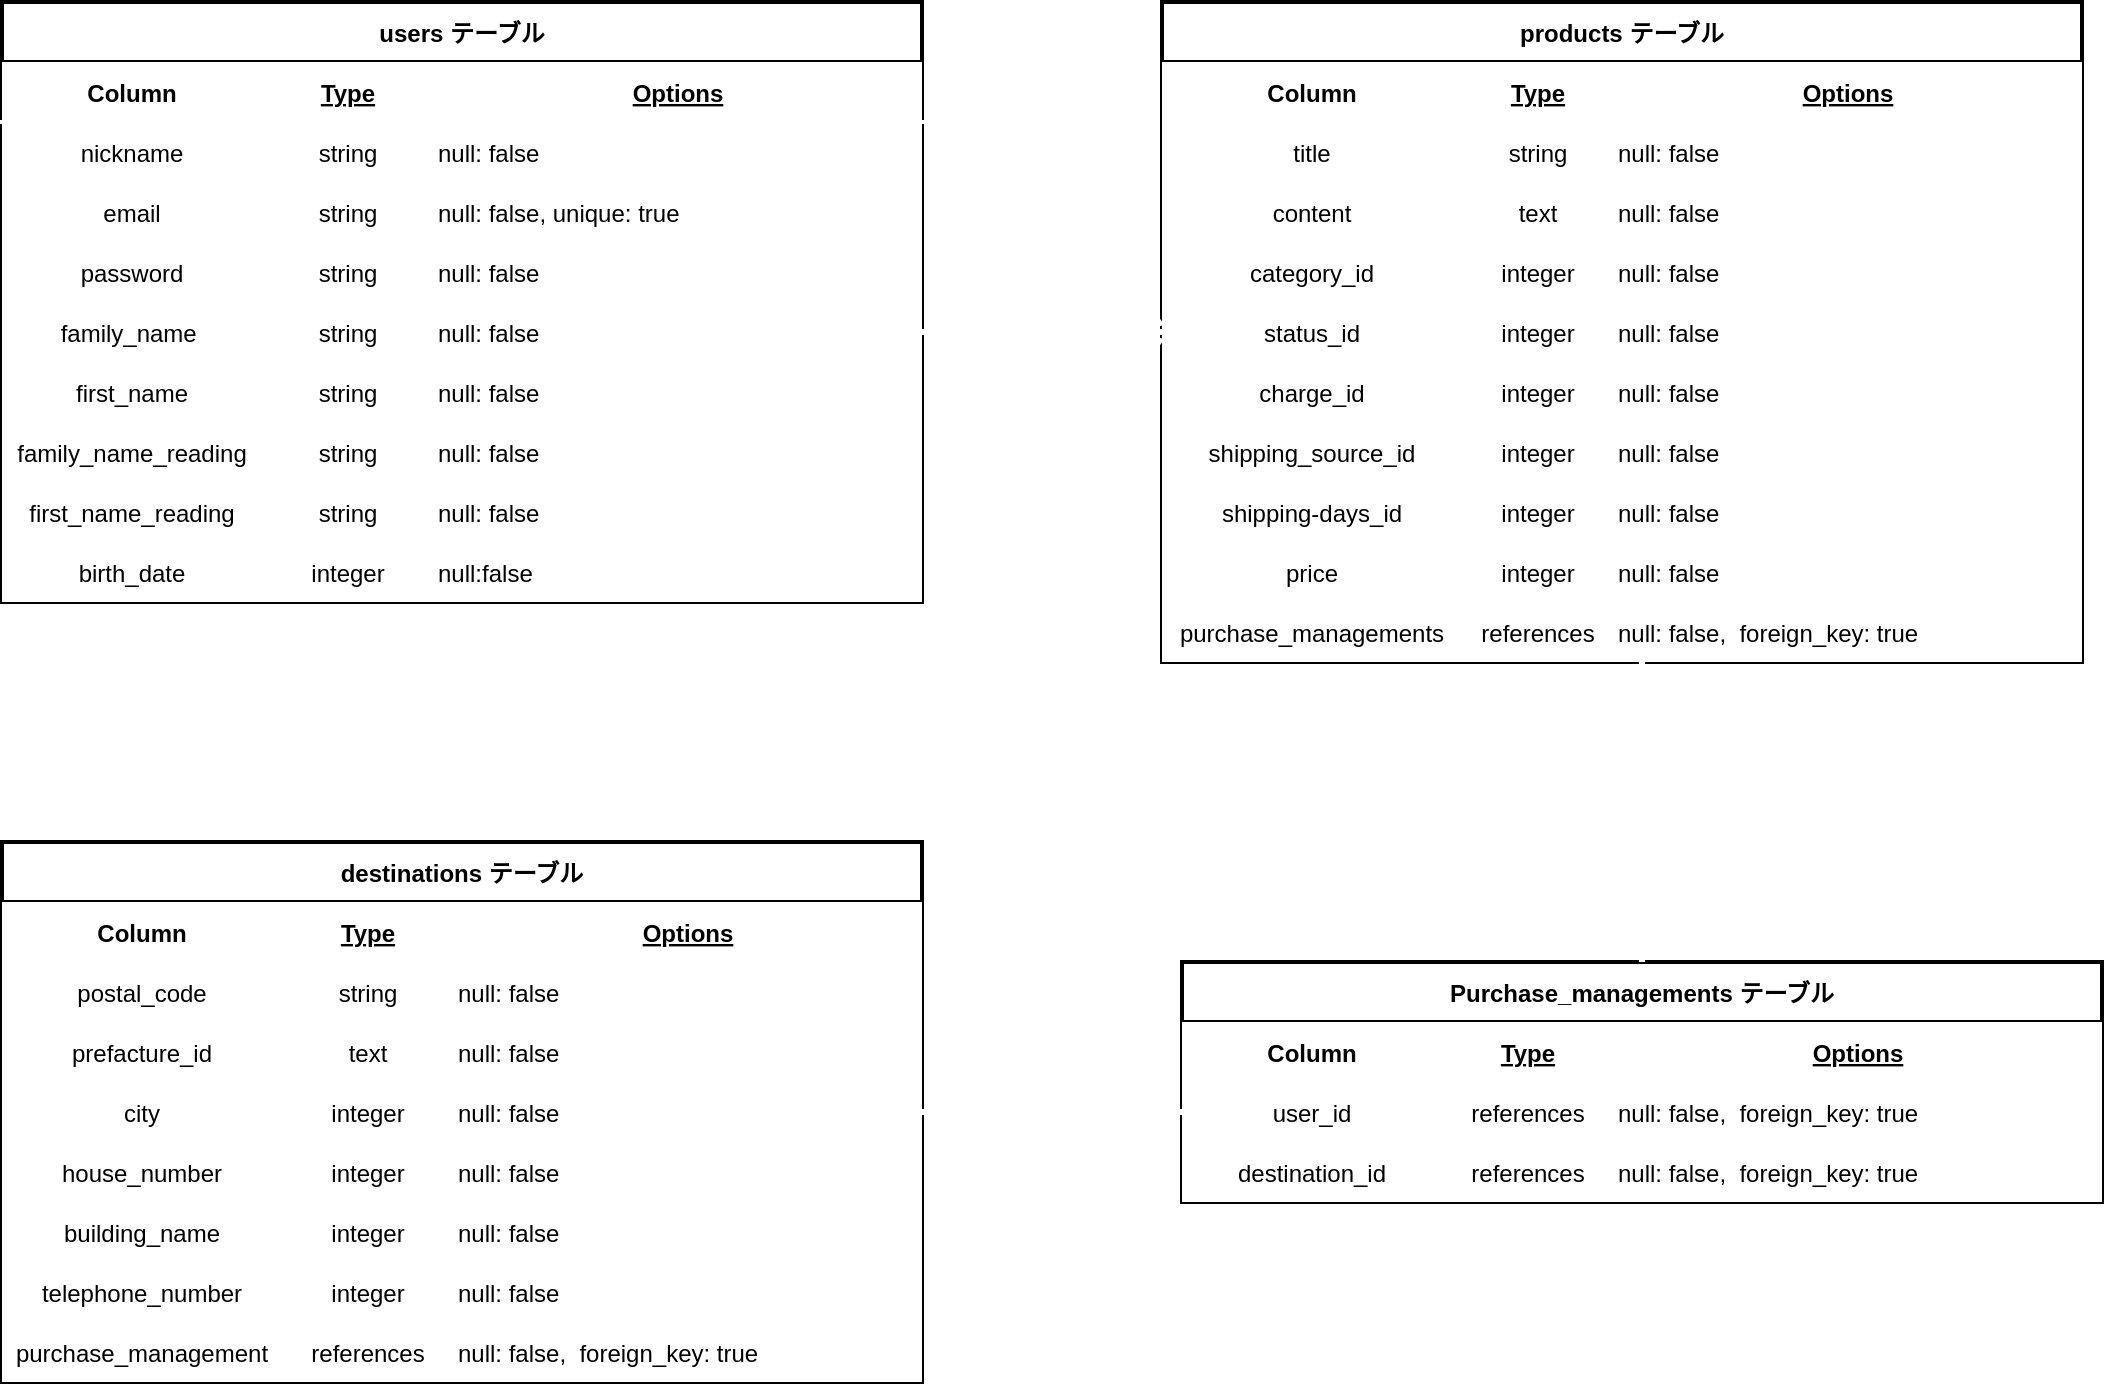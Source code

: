 <mxfile>
    <diagram id="tLEwSPBX2XLxRTHrnTl1" name="ページ1">
        <mxGraphModel dx="640" dy="527" grid="1" gridSize="10" guides="1" tooltips="1" connect="1" arrows="1" fold="1" page="1" pageScale="1" pageWidth="827" pageHeight="1169" math="0" shadow="0">
            <root>
                <mxCell id="0"/>
                <mxCell id="1" parent="0"/>
                <mxCell id="2" value="users テーブル" style="shape=table;startSize=30;container=1;collapsible=1;childLayout=tableLayout;fixedRows=1;rowLines=0;fontStyle=1;align=center;resizeLast=1;strokeWidth=2;" parent="1" vertex="1">
                    <mxGeometry x="20" y="40" width="460" height="300" as="geometry">
                        <mxRectangle x="20" y="40" width="120" height="30" as="alternateBounds"/>
                    </mxGeometry>
                </mxCell>
                <mxCell id="3" value="" style="shape=partialRectangle;collapsible=0;dropTarget=0;pointerEvents=0;top=0;left=0;bottom=1;right=0;points=[[0,0.5],[1,0.5]];portConstraint=eastwest;strokeWidth=2;strokeColor=#FFFFFF;" parent="2" vertex="1">
                    <mxGeometry y="30" width="460" height="30" as="geometry"/>
                </mxCell>
                <mxCell id="4" value="Column" style="shape=partialRectangle;connectable=0;top=0;left=0;bottom=0;right=0;fontStyle=1;overflow=hidden;strokeWidth=2;" parent="3" vertex="1">
                    <mxGeometry width="130" height="30" as="geometry">
                        <mxRectangle width="130" height="30" as="alternateBounds"/>
                    </mxGeometry>
                </mxCell>
                <mxCell id="5" value="Type" style="shape=partialRectangle;connectable=0;top=0;left=0;bottom=0;right=0;align=center;spacingLeft=6;fontStyle=5;overflow=hidden;shadow=0;strokeWidth=2;" parent="3" vertex="1">
                    <mxGeometry x="130" width="80" height="30" as="geometry">
                        <mxRectangle width="80" height="30" as="alternateBounds"/>
                    </mxGeometry>
                </mxCell>
                <mxCell id="24" value="Options" style="shape=partialRectangle;connectable=0;top=0;left=0;bottom=0;right=0;align=center;spacingLeft=6;fontStyle=5;overflow=hidden;strokeWidth=2;strokeColor=default;perimeterSpacing=2;" parent="3" vertex="1">
                    <mxGeometry x="210" width="250" height="30" as="geometry">
                        <mxRectangle width="250" height="30" as="alternateBounds"/>
                    </mxGeometry>
                </mxCell>
                <mxCell id="6" value="" style="shape=partialRectangle;collapsible=0;dropTarget=0;pointerEvents=0;top=0;left=0;bottom=0;right=0;points=[[0,0.5],[1,0.5]];portConstraint=eastwest;strokeWidth=2;" parent="2" vertex="1">
                    <mxGeometry y="60" width="460" height="30" as="geometry"/>
                </mxCell>
                <mxCell id="7" value="nickname" style="shape=partialRectangle;connectable=0;top=0;left=0;bottom=0;right=0;editable=1;overflow=hidden;strokeWidth=2;" parent="6" vertex="1">
                    <mxGeometry width="130" height="30" as="geometry">
                        <mxRectangle width="130" height="30" as="alternateBounds"/>
                    </mxGeometry>
                </mxCell>
                <mxCell id="8" value="string" style="shape=partialRectangle;connectable=0;top=0;left=0;bottom=0;right=0;align=center;spacingLeft=6;overflow=hidden;strokeWidth=2;" parent="6" vertex="1">
                    <mxGeometry x="130" width="80" height="30" as="geometry">
                        <mxRectangle width="80" height="30" as="alternateBounds"/>
                    </mxGeometry>
                </mxCell>
                <mxCell id="25" value="null: false" style="shape=partialRectangle;connectable=0;top=0;left=0;bottom=0;right=0;align=left;spacingLeft=6;overflow=hidden;strokeWidth=2;" parent="6" vertex="1">
                    <mxGeometry x="210" width="250" height="30" as="geometry">
                        <mxRectangle width="250" height="30" as="alternateBounds"/>
                    </mxGeometry>
                </mxCell>
                <mxCell id="9" value="" style="shape=partialRectangle;collapsible=0;dropTarget=0;pointerEvents=0;top=0;left=0;bottom=0;right=0;points=[[0,0.5],[1,0.5]];portConstraint=eastwest;strokeWidth=2;" parent="2" vertex="1">
                    <mxGeometry y="90" width="460" height="30" as="geometry"/>
                </mxCell>
                <mxCell id="10" value="email" style="shape=partialRectangle;connectable=0;top=0;left=0;bottom=0;right=0;editable=1;overflow=hidden;strokeWidth=2;" parent="9" vertex="1">
                    <mxGeometry width="130" height="30" as="geometry">
                        <mxRectangle width="130" height="30" as="alternateBounds"/>
                    </mxGeometry>
                </mxCell>
                <mxCell id="11" value="string" style="shape=partialRectangle;connectable=0;top=0;left=0;bottom=0;right=0;align=center;spacingLeft=6;overflow=hidden;strokeWidth=2;" parent="9" vertex="1">
                    <mxGeometry x="130" width="80" height="30" as="geometry">
                        <mxRectangle width="80" height="30" as="alternateBounds"/>
                    </mxGeometry>
                </mxCell>
                <mxCell id="26" value="null: false, unique: true" style="shape=partialRectangle;connectable=0;top=0;left=0;bottom=0;right=0;align=left;spacingLeft=6;overflow=hidden;strokeWidth=2;" parent="9" vertex="1">
                    <mxGeometry x="210" width="250" height="30" as="geometry">
                        <mxRectangle width="250" height="30" as="alternateBounds"/>
                    </mxGeometry>
                </mxCell>
                <mxCell id="12" value="" style="shape=partialRectangle;collapsible=0;dropTarget=0;pointerEvents=0;top=0;left=0;bottom=0;right=0;points=[[0,0.5],[1,0.5]];portConstraint=eastwest;strokeWidth=2;" parent="2" vertex="1">
                    <mxGeometry y="120" width="460" height="30" as="geometry"/>
                </mxCell>
                <mxCell id="13" value="password" style="shape=partialRectangle;connectable=0;top=0;left=0;bottom=0;right=0;editable=1;overflow=hidden;strokeWidth=2;" parent="12" vertex="1">
                    <mxGeometry width="130" height="30" as="geometry">
                        <mxRectangle width="130" height="30" as="alternateBounds"/>
                    </mxGeometry>
                </mxCell>
                <mxCell id="14" value="string" style="shape=partialRectangle;connectable=0;top=0;left=0;bottom=0;right=0;align=center;spacingLeft=6;overflow=hidden;strokeWidth=2;" parent="12" vertex="1">
                    <mxGeometry x="130" width="80" height="30" as="geometry">
                        <mxRectangle width="80" height="30" as="alternateBounds"/>
                    </mxGeometry>
                </mxCell>
                <mxCell id="27" value="null: false" style="shape=partialRectangle;connectable=0;top=0;left=0;bottom=0;right=0;align=left;spacingLeft=6;overflow=hidden;strokeWidth=2;" parent="12" vertex="1">
                    <mxGeometry x="210" width="250" height="30" as="geometry">
                        <mxRectangle width="250" height="30" as="alternateBounds"/>
                    </mxGeometry>
                </mxCell>
                <mxCell id="15" style="shape=partialRectangle;collapsible=0;dropTarget=0;pointerEvents=0;top=0;left=0;bottom=0;right=0;points=[[0,0.5],[1,0.5]];portConstraint=eastwest;strokeWidth=2;" parent="2" vertex="1">
                    <mxGeometry y="150" width="460" height="30" as="geometry"/>
                </mxCell>
                <mxCell id="16" value="family_name " style="shape=partialRectangle;connectable=0;top=0;left=0;bottom=0;right=0;editable=1;overflow=hidden;strokeWidth=2;" parent="15" vertex="1">
                    <mxGeometry width="130" height="30" as="geometry">
                        <mxRectangle width="130" height="30" as="alternateBounds"/>
                    </mxGeometry>
                </mxCell>
                <mxCell id="17" value="string" style="shape=partialRectangle;connectable=0;top=0;left=0;bottom=0;right=0;align=center;spacingLeft=6;overflow=hidden;strokeWidth=2;" parent="15" vertex="1">
                    <mxGeometry x="130" width="80" height="30" as="geometry">
                        <mxRectangle width="80" height="30" as="alternateBounds"/>
                    </mxGeometry>
                </mxCell>
                <mxCell id="28" value="null: false" style="shape=partialRectangle;connectable=0;top=0;left=0;bottom=0;right=0;align=left;spacingLeft=6;overflow=hidden;strokeWidth=2;" parent="15" vertex="1">
                    <mxGeometry x="210" width="250" height="30" as="geometry">
                        <mxRectangle width="250" height="30" as="alternateBounds"/>
                    </mxGeometry>
                </mxCell>
                <mxCell id="21" style="shape=partialRectangle;collapsible=0;dropTarget=0;pointerEvents=0;top=0;left=0;bottom=0;right=0;points=[[0,0.5],[1,0.5]];portConstraint=eastwest;strokeWidth=2;" parent="2" vertex="1">
                    <mxGeometry y="180" width="460" height="30" as="geometry"/>
                </mxCell>
                <mxCell id="22" value="first_name" style="shape=partialRectangle;connectable=0;top=0;left=0;bottom=0;right=0;editable=1;overflow=hidden;strokeWidth=2;" parent="21" vertex="1">
                    <mxGeometry width="130" height="30" as="geometry">
                        <mxRectangle width="130" height="30" as="alternateBounds"/>
                    </mxGeometry>
                </mxCell>
                <mxCell id="23" value="string" style="shape=partialRectangle;connectable=0;top=0;left=0;bottom=0;right=0;align=center;spacingLeft=6;overflow=hidden;strokeWidth=2;" parent="21" vertex="1">
                    <mxGeometry x="130" width="80" height="30" as="geometry">
                        <mxRectangle width="80" height="30" as="alternateBounds"/>
                    </mxGeometry>
                </mxCell>
                <mxCell id="29" value="null: false" style="shape=partialRectangle;connectable=0;top=0;left=0;bottom=0;right=0;align=left;spacingLeft=6;overflow=hidden;strokeWidth=2;" parent="21" vertex="1">
                    <mxGeometry x="210" width="250" height="30" as="geometry">
                        <mxRectangle width="250" height="30" as="alternateBounds"/>
                    </mxGeometry>
                </mxCell>
                <mxCell id="18" style="shape=partialRectangle;collapsible=0;dropTarget=0;pointerEvents=0;top=0;left=0;bottom=0;right=0;points=[[0,0.5],[1,0.5]];portConstraint=eastwest;strokeWidth=2;" parent="2" vertex="1">
                    <mxGeometry y="210" width="460" height="30" as="geometry"/>
                </mxCell>
                <mxCell id="19" value="family_name_reading" style="shape=partialRectangle;connectable=0;top=0;left=0;bottom=0;right=0;editable=1;overflow=hidden;strokeWidth=2;" parent="18" vertex="1">
                    <mxGeometry width="130" height="30" as="geometry">
                        <mxRectangle width="130" height="30" as="alternateBounds"/>
                    </mxGeometry>
                </mxCell>
                <mxCell id="20" value="string" style="shape=partialRectangle;connectable=0;top=0;left=0;bottom=0;right=0;align=center;spacingLeft=6;overflow=hidden;strokeWidth=2;" parent="18" vertex="1">
                    <mxGeometry x="130" width="80" height="30" as="geometry">
                        <mxRectangle width="80" height="30" as="alternateBounds"/>
                    </mxGeometry>
                </mxCell>
                <mxCell id="30" value="null: false" style="shape=partialRectangle;connectable=0;top=0;left=0;bottom=0;right=0;align=left;spacingLeft=6;overflow=hidden;strokeWidth=2;" parent="18" vertex="1">
                    <mxGeometry x="210" width="250" height="30" as="geometry">
                        <mxRectangle width="250" height="30" as="alternateBounds"/>
                    </mxGeometry>
                </mxCell>
                <mxCell id="59" style="shape=partialRectangle;collapsible=0;dropTarget=0;pointerEvents=0;top=0;left=0;bottom=0;right=0;points=[[0,0.5],[1,0.5]];portConstraint=eastwest;strokeWidth=2;" parent="2" vertex="1">
                    <mxGeometry y="240" width="460" height="30" as="geometry"/>
                </mxCell>
                <mxCell id="60" value="first_name_reading" style="shape=partialRectangle;connectable=0;top=0;left=0;bottom=0;right=0;editable=1;overflow=hidden;strokeWidth=2;" parent="59" vertex="1">
                    <mxGeometry width="130" height="30" as="geometry">
                        <mxRectangle width="130" height="30" as="alternateBounds"/>
                    </mxGeometry>
                </mxCell>
                <mxCell id="61" value="string" style="shape=partialRectangle;connectable=0;top=0;left=0;bottom=0;right=0;align=center;spacingLeft=6;overflow=hidden;strokeWidth=2;" parent="59" vertex="1">
                    <mxGeometry x="130" width="80" height="30" as="geometry">
                        <mxRectangle width="80" height="30" as="alternateBounds"/>
                    </mxGeometry>
                </mxCell>
                <mxCell id="62" value="null: false" style="shape=partialRectangle;connectable=0;top=0;left=0;bottom=0;right=0;align=left;spacingLeft=6;overflow=hidden;strokeWidth=2;" parent="59" vertex="1">
                    <mxGeometry x="210" width="250" height="30" as="geometry">
                        <mxRectangle width="250" height="30" as="alternateBounds"/>
                    </mxGeometry>
                </mxCell>
                <mxCell id="63" style="shape=partialRectangle;collapsible=0;dropTarget=0;pointerEvents=0;top=0;left=0;bottom=0;right=0;points=[[0,0.5],[1,0.5]];portConstraint=eastwest;strokeWidth=2;" parent="2" vertex="1">
                    <mxGeometry y="270" width="460" height="30" as="geometry"/>
                </mxCell>
                <mxCell id="64" value="birth_date" style="shape=partialRectangle;connectable=0;top=0;left=0;bottom=0;right=0;editable=1;overflow=hidden;strokeWidth=2;" parent="63" vertex="1">
                    <mxGeometry width="130" height="30" as="geometry">
                        <mxRectangle width="130" height="30" as="alternateBounds"/>
                    </mxGeometry>
                </mxCell>
                <mxCell id="65" value="integer" style="shape=partialRectangle;connectable=0;top=0;left=0;bottom=0;right=0;align=center;spacingLeft=6;overflow=hidden;strokeWidth=2;" parent="63" vertex="1">
                    <mxGeometry x="130" width="80" height="30" as="geometry">
                        <mxRectangle width="80" height="30" as="alternateBounds"/>
                    </mxGeometry>
                </mxCell>
                <mxCell id="66" value="null:false" style="shape=partialRectangle;connectable=0;top=0;left=0;bottom=0;right=0;align=left;spacingLeft=6;overflow=hidden;strokeWidth=2;" parent="63" vertex="1">
                    <mxGeometry x="210" width="250" height="30" as="geometry">
                        <mxRectangle width="250" height="30" as="alternateBounds"/>
                    </mxGeometry>
                </mxCell>
                <mxCell id="67" value="products テーブル" style="shape=table;startSize=30;container=1;collapsible=1;childLayout=tableLayout;fixedRows=1;rowLines=0;fontStyle=1;align=center;resizeLast=1;strokeWidth=2;" parent="1" vertex="1">
                    <mxGeometry x="600" y="40" width="460" height="330" as="geometry"/>
                </mxCell>
                <mxCell id="68" value="" style="shape=partialRectangle;collapsible=0;dropTarget=0;pointerEvents=0;top=0;left=0;bottom=1;right=0;points=[[0,0.5],[1,0.5]];portConstraint=eastwest;strokeWidth=2;" parent="67" vertex="1">
                    <mxGeometry y="30" width="460" height="30" as="geometry"/>
                </mxCell>
                <mxCell id="69" value="Column" style="shape=partialRectangle;connectable=0;top=0;left=0;bottom=0;right=0;fontStyle=1;overflow=hidden;strokeWidth=2;" parent="68" vertex="1">
                    <mxGeometry width="150" height="30" as="geometry">
                        <mxRectangle width="150" height="30" as="alternateBounds"/>
                    </mxGeometry>
                </mxCell>
                <mxCell id="70" value="Type" style="shape=partialRectangle;connectable=0;top=0;left=0;bottom=0;right=0;align=center;spacingLeft=6;fontStyle=5;overflow=hidden;shadow=0;strokeWidth=2;" parent="68" vertex="1">
                    <mxGeometry x="150" width="70" height="30" as="geometry">
                        <mxRectangle width="70" height="30" as="alternateBounds"/>
                    </mxGeometry>
                </mxCell>
                <mxCell id="71" value="Options" style="shape=partialRectangle;connectable=0;top=0;left=0;bottom=0;right=0;align=center;spacingLeft=6;fontStyle=5;overflow=hidden;strokeWidth=2;" parent="68" vertex="1">
                    <mxGeometry x="220" width="240" height="30" as="geometry">
                        <mxRectangle width="240" height="30" as="alternateBounds"/>
                    </mxGeometry>
                </mxCell>
                <mxCell id="72" value="" style="shape=partialRectangle;collapsible=0;dropTarget=0;pointerEvents=0;top=0;left=0;bottom=0;right=0;points=[[0,0.5],[1,0.5]];portConstraint=eastwest;strokeWidth=2;" parent="67" vertex="1">
                    <mxGeometry y="60" width="460" height="30" as="geometry"/>
                </mxCell>
                <mxCell id="73" value="title" style="shape=partialRectangle;connectable=0;top=0;left=0;bottom=0;right=0;editable=1;overflow=hidden;strokeWidth=2;" parent="72" vertex="1">
                    <mxGeometry width="150" height="30" as="geometry">
                        <mxRectangle width="150" height="30" as="alternateBounds"/>
                    </mxGeometry>
                </mxCell>
                <mxCell id="74" value="string" style="shape=partialRectangle;connectable=0;top=0;left=0;bottom=0;right=0;align=center;spacingLeft=6;overflow=hidden;strokeWidth=2;" parent="72" vertex="1">
                    <mxGeometry x="150" width="70" height="30" as="geometry">
                        <mxRectangle width="70" height="30" as="alternateBounds"/>
                    </mxGeometry>
                </mxCell>
                <mxCell id="75" value="null: false" style="shape=partialRectangle;connectable=0;top=0;left=0;bottom=0;right=0;align=left;spacingLeft=6;overflow=hidden;strokeWidth=2;" parent="72" vertex="1">
                    <mxGeometry x="220" width="240" height="30" as="geometry">
                        <mxRectangle width="240" height="30" as="alternateBounds"/>
                    </mxGeometry>
                </mxCell>
                <mxCell id="76" value="" style="shape=partialRectangle;collapsible=0;dropTarget=0;pointerEvents=0;top=0;left=0;bottom=0;right=0;points=[[0,0.5],[1,0.5]];portConstraint=eastwest;strokeWidth=2;" parent="67" vertex="1">
                    <mxGeometry y="90" width="460" height="30" as="geometry"/>
                </mxCell>
                <mxCell id="77" value="content" style="shape=partialRectangle;connectable=0;top=0;left=0;bottom=0;right=0;editable=1;overflow=hidden;strokeWidth=2;" parent="76" vertex="1">
                    <mxGeometry width="150" height="30" as="geometry">
                        <mxRectangle width="150" height="30" as="alternateBounds"/>
                    </mxGeometry>
                </mxCell>
                <mxCell id="78" value="text" style="shape=partialRectangle;connectable=0;top=0;left=0;bottom=0;right=0;align=center;spacingLeft=6;overflow=hidden;strokeWidth=2;" parent="76" vertex="1">
                    <mxGeometry x="150" width="70" height="30" as="geometry">
                        <mxRectangle width="70" height="30" as="alternateBounds"/>
                    </mxGeometry>
                </mxCell>
                <mxCell id="79" value="null: false" style="shape=partialRectangle;connectable=0;top=0;left=0;bottom=0;right=0;align=left;spacingLeft=6;overflow=hidden;strokeWidth=2;" parent="76" vertex="1">
                    <mxGeometry x="220" width="240" height="30" as="geometry">
                        <mxRectangle width="240" height="30" as="alternateBounds"/>
                    </mxGeometry>
                </mxCell>
                <mxCell id="80" value="" style="shape=partialRectangle;collapsible=0;dropTarget=0;pointerEvents=0;top=0;left=0;bottom=0;right=0;points=[[0,0.5],[1,0.5]];portConstraint=eastwest;strokeWidth=2;" parent="67" vertex="1">
                    <mxGeometry y="120" width="460" height="30" as="geometry"/>
                </mxCell>
                <mxCell id="81" value="category_id" style="shape=partialRectangle;connectable=0;top=0;left=0;bottom=0;right=0;editable=1;overflow=hidden;strokeWidth=2;" parent="80" vertex="1">
                    <mxGeometry width="150" height="30" as="geometry">
                        <mxRectangle width="150" height="30" as="alternateBounds"/>
                    </mxGeometry>
                </mxCell>
                <mxCell id="82" value="integer" style="shape=partialRectangle;connectable=0;top=0;left=0;bottom=0;right=0;align=center;spacingLeft=6;overflow=hidden;strokeWidth=2;" parent="80" vertex="1">
                    <mxGeometry x="150" width="70" height="30" as="geometry">
                        <mxRectangle width="70" height="30" as="alternateBounds"/>
                    </mxGeometry>
                </mxCell>
                <mxCell id="83" value="null: false" style="shape=partialRectangle;connectable=0;top=0;left=0;bottom=0;right=0;align=left;spacingLeft=6;overflow=hidden;strokeWidth=2;" parent="80" vertex="1">
                    <mxGeometry x="220" width="240" height="30" as="geometry">
                        <mxRectangle width="240" height="30" as="alternateBounds"/>
                    </mxGeometry>
                </mxCell>
                <mxCell id="84" style="shape=partialRectangle;collapsible=0;dropTarget=0;pointerEvents=0;top=0;left=0;bottom=0;right=0;points=[[0,0.5],[1,0.5]];portConstraint=eastwest;strokeWidth=2;" parent="67" vertex="1">
                    <mxGeometry y="150" width="460" height="30" as="geometry"/>
                </mxCell>
                <mxCell id="85" value="status_id" style="shape=partialRectangle;connectable=0;top=0;left=0;bottom=0;right=0;editable=1;overflow=hidden;strokeWidth=2;" parent="84" vertex="1">
                    <mxGeometry width="150" height="30" as="geometry">
                        <mxRectangle width="150" height="30" as="alternateBounds"/>
                    </mxGeometry>
                </mxCell>
                <mxCell id="86" value="integer" style="shape=partialRectangle;connectable=0;top=0;left=0;bottom=0;right=0;align=center;spacingLeft=6;overflow=hidden;strokeWidth=2;" parent="84" vertex="1">
                    <mxGeometry x="150" width="70" height="30" as="geometry">
                        <mxRectangle width="70" height="30" as="alternateBounds"/>
                    </mxGeometry>
                </mxCell>
                <mxCell id="87" value="null: false" style="shape=partialRectangle;connectable=0;top=0;left=0;bottom=0;right=0;align=left;spacingLeft=6;overflow=hidden;strokeWidth=2;" parent="84" vertex="1">
                    <mxGeometry x="220" width="240" height="30" as="geometry">
                        <mxRectangle width="240" height="30" as="alternateBounds"/>
                    </mxGeometry>
                </mxCell>
                <mxCell id="88" style="shape=partialRectangle;collapsible=0;dropTarget=0;pointerEvents=0;top=0;left=0;bottom=0;right=0;points=[[0,0.5],[1,0.5]];portConstraint=eastwest;strokeWidth=2;" parent="67" vertex="1">
                    <mxGeometry y="180" width="460" height="30" as="geometry"/>
                </mxCell>
                <mxCell id="89" value="charge_id" style="shape=partialRectangle;connectable=0;top=0;left=0;bottom=0;right=0;editable=1;overflow=hidden;strokeWidth=2;" parent="88" vertex="1">
                    <mxGeometry width="150" height="30" as="geometry">
                        <mxRectangle width="150" height="30" as="alternateBounds"/>
                    </mxGeometry>
                </mxCell>
                <mxCell id="90" value="integer" style="shape=partialRectangle;connectable=0;top=0;left=0;bottom=0;right=0;align=center;spacingLeft=6;overflow=hidden;strokeWidth=2;" parent="88" vertex="1">
                    <mxGeometry x="150" width="70" height="30" as="geometry">
                        <mxRectangle width="70" height="30" as="alternateBounds"/>
                    </mxGeometry>
                </mxCell>
                <mxCell id="91" value="null: false" style="shape=partialRectangle;connectable=0;top=0;left=0;bottom=0;right=0;align=left;spacingLeft=6;overflow=hidden;strokeWidth=2;" parent="88" vertex="1">
                    <mxGeometry x="220" width="240" height="30" as="geometry">
                        <mxRectangle width="240" height="30" as="alternateBounds"/>
                    </mxGeometry>
                </mxCell>
                <mxCell id="92" style="shape=partialRectangle;collapsible=0;dropTarget=0;pointerEvents=0;top=0;left=0;bottom=0;right=0;points=[[0,0.5],[1,0.5]];portConstraint=eastwest;strokeWidth=2;" parent="67" vertex="1">
                    <mxGeometry y="210" width="460" height="30" as="geometry"/>
                </mxCell>
                <mxCell id="93" value="shipping_source_id" style="shape=partialRectangle;connectable=0;top=0;left=0;bottom=0;right=0;editable=1;overflow=hidden;strokeWidth=2;" parent="92" vertex="1">
                    <mxGeometry width="150" height="30" as="geometry">
                        <mxRectangle width="150" height="30" as="alternateBounds"/>
                    </mxGeometry>
                </mxCell>
                <mxCell id="94" value="integer" style="shape=partialRectangle;connectable=0;top=0;left=0;bottom=0;right=0;align=center;spacingLeft=6;overflow=hidden;strokeWidth=2;" parent="92" vertex="1">
                    <mxGeometry x="150" width="70" height="30" as="geometry">
                        <mxRectangle width="70" height="30" as="alternateBounds"/>
                    </mxGeometry>
                </mxCell>
                <mxCell id="95" value="null: false" style="shape=partialRectangle;connectable=0;top=0;left=0;bottom=0;right=0;align=left;spacingLeft=6;overflow=hidden;strokeWidth=2;" parent="92" vertex="1">
                    <mxGeometry x="220" width="240" height="30" as="geometry">
                        <mxRectangle width="240" height="30" as="alternateBounds"/>
                    </mxGeometry>
                </mxCell>
                <mxCell id="96" style="shape=partialRectangle;collapsible=0;dropTarget=0;pointerEvents=0;top=0;left=0;bottom=0;right=0;points=[[0,0.5],[1,0.5]];portConstraint=eastwest;strokeWidth=2;" parent="67" vertex="1">
                    <mxGeometry y="240" width="460" height="30" as="geometry"/>
                </mxCell>
                <mxCell id="97" value="shipping-days_id" style="shape=partialRectangle;connectable=0;top=0;left=0;bottom=0;right=0;editable=1;overflow=hidden;strokeWidth=2;" parent="96" vertex="1">
                    <mxGeometry width="150" height="30" as="geometry">
                        <mxRectangle width="150" height="30" as="alternateBounds"/>
                    </mxGeometry>
                </mxCell>
                <mxCell id="98" value="integer" style="shape=partialRectangle;connectable=0;top=0;left=0;bottom=0;right=0;align=center;spacingLeft=6;overflow=hidden;strokeWidth=2;" parent="96" vertex="1">
                    <mxGeometry x="150" width="70" height="30" as="geometry">
                        <mxRectangle width="70" height="30" as="alternateBounds"/>
                    </mxGeometry>
                </mxCell>
                <mxCell id="99" value="null: false" style="shape=partialRectangle;connectable=0;top=0;left=0;bottom=0;right=0;align=left;spacingLeft=6;overflow=hidden;strokeWidth=2;" parent="96" vertex="1">
                    <mxGeometry x="220" width="240" height="30" as="geometry">
                        <mxRectangle width="240" height="30" as="alternateBounds"/>
                    </mxGeometry>
                </mxCell>
                <mxCell id="100" style="shape=partialRectangle;collapsible=0;dropTarget=0;pointerEvents=0;top=0;left=0;bottom=0;right=0;points=[[0,0.5],[1,0.5]];portConstraint=eastwest;strokeWidth=2;" parent="67" vertex="1">
                    <mxGeometry y="270" width="460" height="30" as="geometry"/>
                </mxCell>
                <mxCell id="101" value="price" style="shape=partialRectangle;connectable=0;top=0;left=0;bottom=0;right=0;editable=1;overflow=hidden;strokeWidth=2;" parent="100" vertex="1">
                    <mxGeometry width="150" height="30" as="geometry">
                        <mxRectangle width="150" height="30" as="alternateBounds"/>
                    </mxGeometry>
                </mxCell>
                <mxCell id="102" value="integer" style="shape=partialRectangle;connectable=0;top=0;left=0;bottom=0;right=0;align=center;spacingLeft=6;overflow=hidden;strokeWidth=2;" parent="100" vertex="1">
                    <mxGeometry x="150" width="70" height="30" as="geometry">
                        <mxRectangle width="70" height="30" as="alternateBounds"/>
                    </mxGeometry>
                </mxCell>
                <mxCell id="103" value="null: false" style="shape=partialRectangle;connectable=0;top=0;left=0;bottom=0;right=0;align=left;spacingLeft=6;overflow=hidden;strokeWidth=2;" parent="100" vertex="1">
                    <mxGeometry x="220" width="240" height="30" as="geometry">
                        <mxRectangle width="240" height="30" as="alternateBounds"/>
                    </mxGeometry>
                </mxCell>
                <mxCell id="104" style="shape=partialRectangle;collapsible=0;dropTarget=0;pointerEvents=0;top=0;left=0;bottom=0;right=0;points=[[0,0.5],[1,0.5]];portConstraint=eastwest;strokeWidth=2;" parent="67" vertex="1">
                    <mxGeometry y="300" width="460" height="30" as="geometry"/>
                </mxCell>
                <mxCell id="105" value="purchase_managements" style="shape=partialRectangle;connectable=0;top=0;left=0;bottom=0;right=0;editable=1;overflow=hidden;strokeWidth=2;" parent="104" vertex="1">
                    <mxGeometry width="150" height="30" as="geometry">
                        <mxRectangle width="150" height="30" as="alternateBounds"/>
                    </mxGeometry>
                </mxCell>
                <mxCell id="106" value="references" style="shape=partialRectangle;connectable=0;top=0;left=0;bottom=0;right=0;align=center;spacingLeft=6;overflow=hidden;strokeWidth=2;" parent="104" vertex="1">
                    <mxGeometry x="150" width="70" height="30" as="geometry">
                        <mxRectangle width="70" height="30" as="alternateBounds"/>
                    </mxGeometry>
                </mxCell>
                <mxCell id="107" value="null: false,  foreign_key: true" style="shape=partialRectangle;connectable=0;top=0;left=0;bottom=0;right=0;align=left;spacingLeft=6;overflow=hidden;strokeWidth=2;" parent="104" vertex="1">
                    <mxGeometry x="220" width="240" height="30" as="geometry">
                        <mxRectangle width="240" height="30" as="alternateBounds"/>
                    </mxGeometry>
                </mxCell>
                <mxCell id="108" value="destinations テーブル" style="shape=table;startSize=30;container=1;collapsible=1;childLayout=tableLayout;fixedRows=1;rowLines=0;fontStyle=1;align=center;resizeLast=1;strokeWidth=2;" parent="1" vertex="1">
                    <mxGeometry x="20" y="460" width="460" height="270" as="geometry"/>
                </mxCell>
                <mxCell id="109" value="" style="shape=partialRectangle;collapsible=0;dropTarget=0;pointerEvents=0;top=0;left=0;bottom=1;right=0;points=[[0,0.5],[1,0.5]];portConstraint=eastwest;strokeWidth=2;" parent="108" vertex="1">
                    <mxGeometry y="30" width="460" height="30" as="geometry"/>
                </mxCell>
                <mxCell id="110" value="Column" style="shape=partialRectangle;connectable=0;top=0;left=0;bottom=0;right=0;fontStyle=1;overflow=hidden;strokeWidth=2;" parent="109" vertex="1">
                    <mxGeometry width="140" height="30" as="geometry">
                        <mxRectangle width="140" height="30" as="alternateBounds"/>
                    </mxGeometry>
                </mxCell>
                <mxCell id="111" value="Type" style="shape=partialRectangle;connectable=0;top=0;left=0;bottom=0;right=0;align=center;spacingLeft=6;fontStyle=5;overflow=hidden;shadow=0;strokeWidth=2;" parent="109" vertex="1">
                    <mxGeometry x="140" width="80" height="30" as="geometry">
                        <mxRectangle width="80" height="30" as="alternateBounds"/>
                    </mxGeometry>
                </mxCell>
                <mxCell id="112" value="Options" style="shape=partialRectangle;connectable=0;top=0;left=0;bottom=0;right=0;align=center;spacingLeft=6;fontStyle=5;overflow=hidden;strokeWidth=2;" parent="109" vertex="1">
                    <mxGeometry x="220" width="240" height="30" as="geometry">
                        <mxRectangle width="240" height="30" as="alternateBounds"/>
                    </mxGeometry>
                </mxCell>
                <mxCell id="113" value="" style="shape=partialRectangle;collapsible=0;dropTarget=0;pointerEvents=0;top=0;left=0;bottom=0;right=0;points=[[0,0.5],[1,0.5]];portConstraint=eastwest;strokeWidth=2;" parent="108" vertex="1">
                    <mxGeometry y="60" width="460" height="30" as="geometry"/>
                </mxCell>
                <mxCell id="114" value="postal_code" style="shape=partialRectangle;connectable=0;top=0;left=0;bottom=0;right=0;editable=1;overflow=hidden;strokeWidth=2;" parent="113" vertex="1">
                    <mxGeometry width="140" height="30" as="geometry">
                        <mxRectangle width="140" height="30" as="alternateBounds"/>
                    </mxGeometry>
                </mxCell>
                <mxCell id="115" value="string" style="shape=partialRectangle;connectable=0;top=0;left=0;bottom=0;right=0;align=center;spacingLeft=6;overflow=hidden;strokeWidth=2;" parent="113" vertex="1">
                    <mxGeometry x="140" width="80" height="30" as="geometry">
                        <mxRectangle width="80" height="30" as="alternateBounds"/>
                    </mxGeometry>
                </mxCell>
                <mxCell id="116" value="null: false" style="shape=partialRectangle;connectable=0;top=0;left=0;bottom=0;right=0;align=left;spacingLeft=6;overflow=hidden;strokeWidth=2;" parent="113" vertex="1">
                    <mxGeometry x="220" width="240" height="30" as="geometry">
                        <mxRectangle width="240" height="30" as="alternateBounds"/>
                    </mxGeometry>
                </mxCell>
                <mxCell id="117" value="" style="shape=partialRectangle;collapsible=0;dropTarget=0;pointerEvents=0;top=0;left=0;bottom=0;right=0;points=[[0,0.5],[1,0.5]];portConstraint=eastwest;strokeWidth=2;" parent="108" vertex="1">
                    <mxGeometry y="90" width="460" height="30" as="geometry"/>
                </mxCell>
                <mxCell id="118" value="prefacture_id" style="shape=partialRectangle;connectable=0;top=0;left=0;bottom=0;right=0;editable=1;overflow=hidden;strokeWidth=2;" parent="117" vertex="1">
                    <mxGeometry width="140" height="30" as="geometry">
                        <mxRectangle width="140" height="30" as="alternateBounds"/>
                    </mxGeometry>
                </mxCell>
                <mxCell id="119" value="text" style="shape=partialRectangle;connectable=0;top=0;left=0;bottom=0;right=0;align=center;spacingLeft=6;overflow=hidden;strokeWidth=2;" parent="117" vertex="1">
                    <mxGeometry x="140" width="80" height="30" as="geometry">
                        <mxRectangle width="80" height="30" as="alternateBounds"/>
                    </mxGeometry>
                </mxCell>
                <mxCell id="120" value="null: false" style="shape=partialRectangle;connectable=0;top=0;left=0;bottom=0;right=0;align=left;spacingLeft=6;overflow=hidden;strokeWidth=2;" parent="117" vertex="1">
                    <mxGeometry x="220" width="240" height="30" as="geometry">
                        <mxRectangle width="240" height="30" as="alternateBounds"/>
                    </mxGeometry>
                </mxCell>
                <mxCell id="121" value="" style="shape=partialRectangle;collapsible=0;dropTarget=0;pointerEvents=0;top=0;left=0;bottom=0;right=0;points=[[0,0.5],[1,0.5]];portConstraint=eastwest;strokeWidth=2;" parent="108" vertex="1">
                    <mxGeometry y="120" width="460" height="30" as="geometry"/>
                </mxCell>
                <mxCell id="122" value="city" style="shape=partialRectangle;connectable=0;top=0;left=0;bottom=0;right=0;editable=1;overflow=hidden;strokeWidth=2;" parent="121" vertex="1">
                    <mxGeometry width="140" height="30" as="geometry">
                        <mxRectangle width="140" height="30" as="alternateBounds"/>
                    </mxGeometry>
                </mxCell>
                <mxCell id="123" value="integer" style="shape=partialRectangle;connectable=0;top=0;left=0;bottom=0;right=0;align=center;spacingLeft=6;overflow=hidden;strokeWidth=2;" parent="121" vertex="1">
                    <mxGeometry x="140" width="80" height="30" as="geometry">
                        <mxRectangle width="80" height="30" as="alternateBounds"/>
                    </mxGeometry>
                </mxCell>
                <mxCell id="124" value="null: false" style="shape=partialRectangle;connectable=0;top=0;left=0;bottom=0;right=0;align=left;spacingLeft=6;overflow=hidden;strokeWidth=2;" parent="121" vertex="1">
                    <mxGeometry x="220" width="240" height="30" as="geometry">
                        <mxRectangle width="240" height="30" as="alternateBounds"/>
                    </mxGeometry>
                </mxCell>
                <mxCell id="125" style="shape=partialRectangle;collapsible=0;dropTarget=0;pointerEvents=0;top=0;left=0;bottom=0;right=0;points=[[0,0.5],[1,0.5]];portConstraint=eastwest;strokeWidth=2;" parent="108" vertex="1">
                    <mxGeometry y="150" width="460" height="30" as="geometry"/>
                </mxCell>
                <mxCell id="126" value="house_number" style="shape=partialRectangle;connectable=0;top=0;left=0;bottom=0;right=0;editable=1;overflow=hidden;strokeWidth=2;" parent="125" vertex="1">
                    <mxGeometry width="140" height="30" as="geometry">
                        <mxRectangle width="140" height="30" as="alternateBounds"/>
                    </mxGeometry>
                </mxCell>
                <mxCell id="127" value="integer" style="shape=partialRectangle;connectable=0;top=0;left=0;bottom=0;right=0;align=center;spacingLeft=6;overflow=hidden;strokeWidth=2;" parent="125" vertex="1">
                    <mxGeometry x="140" width="80" height="30" as="geometry">
                        <mxRectangle width="80" height="30" as="alternateBounds"/>
                    </mxGeometry>
                </mxCell>
                <mxCell id="128" value="null: false" style="shape=partialRectangle;connectable=0;top=0;left=0;bottom=0;right=0;align=left;spacingLeft=6;overflow=hidden;strokeWidth=2;" parent="125" vertex="1">
                    <mxGeometry x="220" width="240" height="30" as="geometry">
                        <mxRectangle width="240" height="30" as="alternateBounds"/>
                    </mxGeometry>
                </mxCell>
                <mxCell id="129" style="shape=partialRectangle;collapsible=0;dropTarget=0;pointerEvents=0;top=0;left=0;bottom=0;right=0;points=[[0,0.5],[1,0.5]];portConstraint=eastwest;strokeWidth=2;" parent="108" vertex="1">
                    <mxGeometry y="180" width="460" height="30" as="geometry"/>
                </mxCell>
                <mxCell id="130" value="building_name" style="shape=partialRectangle;connectable=0;top=0;left=0;bottom=0;right=0;editable=1;overflow=hidden;strokeWidth=2;" parent="129" vertex="1">
                    <mxGeometry width="140" height="30" as="geometry">
                        <mxRectangle width="140" height="30" as="alternateBounds"/>
                    </mxGeometry>
                </mxCell>
                <mxCell id="131" value="integer" style="shape=partialRectangle;connectable=0;top=0;left=0;bottom=0;right=0;align=center;spacingLeft=6;overflow=hidden;strokeWidth=2;" parent="129" vertex="1">
                    <mxGeometry x="140" width="80" height="30" as="geometry">
                        <mxRectangle width="80" height="30" as="alternateBounds"/>
                    </mxGeometry>
                </mxCell>
                <mxCell id="132" value="null: false" style="shape=partialRectangle;connectable=0;top=0;left=0;bottom=0;right=0;align=left;spacingLeft=6;overflow=hidden;strokeWidth=2;" parent="129" vertex="1">
                    <mxGeometry x="220" width="240" height="30" as="geometry">
                        <mxRectangle width="240" height="30" as="alternateBounds"/>
                    </mxGeometry>
                </mxCell>
                <mxCell id="133" style="shape=partialRectangle;collapsible=0;dropTarget=0;pointerEvents=0;top=0;left=0;bottom=0;right=0;points=[[0,0.5],[1,0.5]];portConstraint=eastwest;strokeWidth=2;" parent="108" vertex="1">
                    <mxGeometry y="210" width="460" height="30" as="geometry"/>
                </mxCell>
                <mxCell id="134" value="telephone_number" style="shape=partialRectangle;connectable=0;top=0;left=0;bottom=0;right=0;editable=1;overflow=hidden;strokeWidth=2;" parent="133" vertex="1">
                    <mxGeometry width="140" height="30" as="geometry">
                        <mxRectangle width="140" height="30" as="alternateBounds"/>
                    </mxGeometry>
                </mxCell>
                <mxCell id="135" value="integer" style="shape=partialRectangle;connectable=0;top=0;left=0;bottom=0;right=0;align=center;spacingLeft=6;overflow=hidden;strokeWidth=2;" parent="133" vertex="1">
                    <mxGeometry x="140" width="80" height="30" as="geometry">
                        <mxRectangle width="80" height="30" as="alternateBounds"/>
                    </mxGeometry>
                </mxCell>
                <mxCell id="136" value="null: false" style="shape=partialRectangle;connectable=0;top=0;left=0;bottom=0;right=0;align=left;spacingLeft=6;overflow=hidden;strokeWidth=2;" parent="133" vertex="1">
                    <mxGeometry x="220" width="240" height="30" as="geometry">
                        <mxRectangle width="240" height="30" as="alternateBounds"/>
                    </mxGeometry>
                </mxCell>
                <mxCell id="145" style="shape=partialRectangle;collapsible=0;dropTarget=0;pointerEvents=0;top=0;left=0;bottom=0;right=0;points=[[0,0.5],[1,0.5]];portConstraint=eastwest;strokeWidth=2;" parent="108" vertex="1">
                    <mxGeometry y="240" width="460" height="30" as="geometry"/>
                </mxCell>
                <mxCell id="146" value="purchase_management" style="shape=partialRectangle;connectable=0;top=0;left=0;bottom=0;right=0;editable=1;overflow=hidden;strokeWidth=2;" parent="145" vertex="1">
                    <mxGeometry width="140" height="30" as="geometry">
                        <mxRectangle width="140" height="30" as="alternateBounds"/>
                    </mxGeometry>
                </mxCell>
                <mxCell id="147" value="references" style="shape=partialRectangle;connectable=0;top=0;left=0;bottom=0;right=0;align=center;spacingLeft=6;overflow=hidden;strokeWidth=2;" parent="145" vertex="1">
                    <mxGeometry x="140" width="80" height="30" as="geometry">
                        <mxRectangle width="80" height="30" as="alternateBounds"/>
                    </mxGeometry>
                </mxCell>
                <mxCell id="148" value="null: false,  foreign_key: true" style="shape=partialRectangle;connectable=0;top=0;left=0;bottom=0;right=0;align=left;spacingLeft=6;overflow=hidden;strokeWidth=2;" parent="145" vertex="1">
                    <mxGeometry x="220" width="240" height="30" as="geometry">
                        <mxRectangle width="240" height="30" as="alternateBounds"/>
                    </mxGeometry>
                </mxCell>
                <mxCell id="150" value="" style="edgeStyle=entityRelationEdgeStyle;fontSize=12;html=1;endArrow=ERoneToMany;exitX=1;exitY=0.5;exitDx=0;exitDy=0;entryX=0;entryY=0.5;entryDx=0;entryDy=0;fontStyle=0;strokeWidth=3;startArrow=ERone;startFill=0;fillColor=#f5f5f5;strokeColor=#FFFFFF;" parent="1" source="15" target="84" edge="1">
                    <mxGeometry width="100" height="100" relative="1" as="geometry">
                        <mxPoint x="490" y="310" as="sourcePoint"/>
                        <mxPoint x="590" y="210" as="targetPoint"/>
                    </mxGeometry>
                </mxCell>
                <mxCell id="153" value="Purchase_managements テーブル" style="shape=table;startSize=30;container=1;collapsible=1;childLayout=tableLayout;fixedRows=1;rowLines=0;fontStyle=1;align=center;resizeLast=1;strokeWidth=2;" parent="1" vertex="1">
                    <mxGeometry x="610" y="520" width="460" height="120" as="geometry"/>
                </mxCell>
                <mxCell id="154" value="" style="shape=partialRectangle;collapsible=0;dropTarget=0;pointerEvents=0;top=0;left=0;bottom=1;right=0;points=[[0,0.5],[1,0.5]];portConstraint=eastwest;strokeWidth=2;" parent="153" vertex="1">
                    <mxGeometry y="30" width="460" height="30" as="geometry"/>
                </mxCell>
                <mxCell id="155" value="Column" style="shape=partialRectangle;connectable=0;top=0;left=0;bottom=0;right=0;fontStyle=1;overflow=hidden;strokeWidth=2;" parent="154" vertex="1">
                    <mxGeometry width="130" height="30" as="geometry">
                        <mxRectangle width="130" height="30" as="alternateBounds"/>
                    </mxGeometry>
                </mxCell>
                <mxCell id="156" value="Type" style="shape=partialRectangle;connectable=0;top=0;left=0;bottom=0;right=0;align=center;spacingLeft=6;fontStyle=5;overflow=hidden;shadow=0;strokeWidth=2;" parent="154" vertex="1">
                    <mxGeometry x="130" width="80" height="30" as="geometry">
                        <mxRectangle width="80" height="30" as="alternateBounds"/>
                    </mxGeometry>
                </mxCell>
                <mxCell id="157" value="Options" style="shape=partialRectangle;connectable=0;top=0;left=0;bottom=0;right=0;align=center;spacingLeft=6;fontStyle=5;overflow=hidden;strokeWidth=2;" parent="154" vertex="1">
                    <mxGeometry x="210" width="250" height="30" as="geometry">
                        <mxRectangle width="250" height="30" as="alternateBounds"/>
                    </mxGeometry>
                </mxCell>
                <mxCell id="190" style="shape=partialRectangle;collapsible=0;dropTarget=0;pointerEvents=0;top=0;left=0;bottom=0;right=0;points=[[0,0.5],[1,0.5]];portConstraint=eastwest;strokeWidth=2;" parent="153" vertex="1">
                    <mxGeometry y="60" width="460" height="30" as="geometry"/>
                </mxCell>
                <mxCell id="191" value="user_id" style="shape=partialRectangle;connectable=0;top=0;left=0;bottom=0;right=0;editable=1;overflow=hidden;strokeWidth=2;" parent="190" vertex="1">
                    <mxGeometry width="130" height="30" as="geometry">
                        <mxRectangle width="130" height="30" as="alternateBounds"/>
                    </mxGeometry>
                </mxCell>
                <mxCell id="192" value="references" style="shape=partialRectangle;connectable=0;top=0;left=0;bottom=0;right=0;align=center;spacingLeft=6;overflow=hidden;strokeWidth=2;" parent="190" vertex="1">
                    <mxGeometry x="130" width="80" height="30" as="geometry">
                        <mxRectangle width="80" height="30" as="alternateBounds"/>
                    </mxGeometry>
                </mxCell>
                <mxCell id="193" value="null: false,  foreign_key: true" style="shape=partialRectangle;connectable=0;top=0;left=0;bottom=0;right=0;align=left;spacingLeft=6;overflow=hidden;strokeWidth=2;" parent="190" vertex="1">
                    <mxGeometry x="210" width="250" height="30" as="geometry">
                        <mxRectangle width="250" height="30" as="alternateBounds"/>
                    </mxGeometry>
                </mxCell>
                <mxCell id="198" style="shape=partialRectangle;collapsible=0;dropTarget=0;pointerEvents=0;top=0;left=0;bottom=0;right=0;points=[[0,0.5],[1,0.5]];portConstraint=eastwest;strokeWidth=2;" parent="153" vertex="1">
                    <mxGeometry y="90" width="460" height="30" as="geometry"/>
                </mxCell>
                <mxCell id="199" value="destination_id" style="shape=partialRectangle;connectable=0;top=0;left=0;bottom=0;right=0;editable=1;overflow=hidden;strokeWidth=2;" parent="198" vertex="1">
                    <mxGeometry width="130" height="30" as="geometry">
                        <mxRectangle width="130" height="30" as="alternateBounds"/>
                    </mxGeometry>
                </mxCell>
                <mxCell id="200" value="references" style="shape=partialRectangle;connectable=0;top=0;left=0;bottom=0;right=0;align=center;spacingLeft=6;overflow=hidden;strokeWidth=2;" parent="198" vertex="1">
                    <mxGeometry x="130" width="80" height="30" as="geometry">
                        <mxRectangle width="80" height="30" as="alternateBounds"/>
                    </mxGeometry>
                </mxCell>
                <mxCell id="201" value="null: false,  foreign_key: true" style="shape=partialRectangle;connectable=0;top=0;left=0;bottom=0;right=0;align=left;spacingLeft=6;overflow=hidden;strokeWidth=2;" parent="198" vertex="1">
                    <mxGeometry x="210" width="250" height="30" as="geometry">
                        <mxRectangle width="250" height="30" as="alternateBounds"/>
                    </mxGeometry>
                </mxCell>
                <mxCell id="203" value="" style="edgeStyle=entityRelationEdgeStyle;fontSize=12;html=1;endArrow=ERone;endFill=1;strokeWidth=3;entryX=0;entryY=0.5;entryDx=0;entryDy=0;exitX=1;exitY=0.5;exitDx=0;exitDy=0;startArrow=ERone;startFill=0;strokeColor=#FFFFFF;" parent="1" source="108" target="190" edge="1">
                    <mxGeometry width="100" height="100" relative="1" as="geometry">
                        <mxPoint x="590" y="310" as="sourcePoint"/>
                        <mxPoint x="690" y="210" as="targetPoint"/>
                    </mxGeometry>
                </mxCell>
                <mxCell id="204" value="" style="fontSize=12;html=1;endArrow=ERone;endFill=1;strokeWidth=3;startArrow=ERone;startFill=0;strokeColor=#FFFFFF;" edge="1" parent="1">
                    <mxGeometry width="100" height="100" relative="1" as="geometry">
                        <mxPoint x="840" y="370" as="sourcePoint"/>
                        <mxPoint x="840" y="520" as="targetPoint"/>
                    </mxGeometry>
                </mxCell>
            </root>
        </mxGraphModel>
    </diagram>
</mxfile>